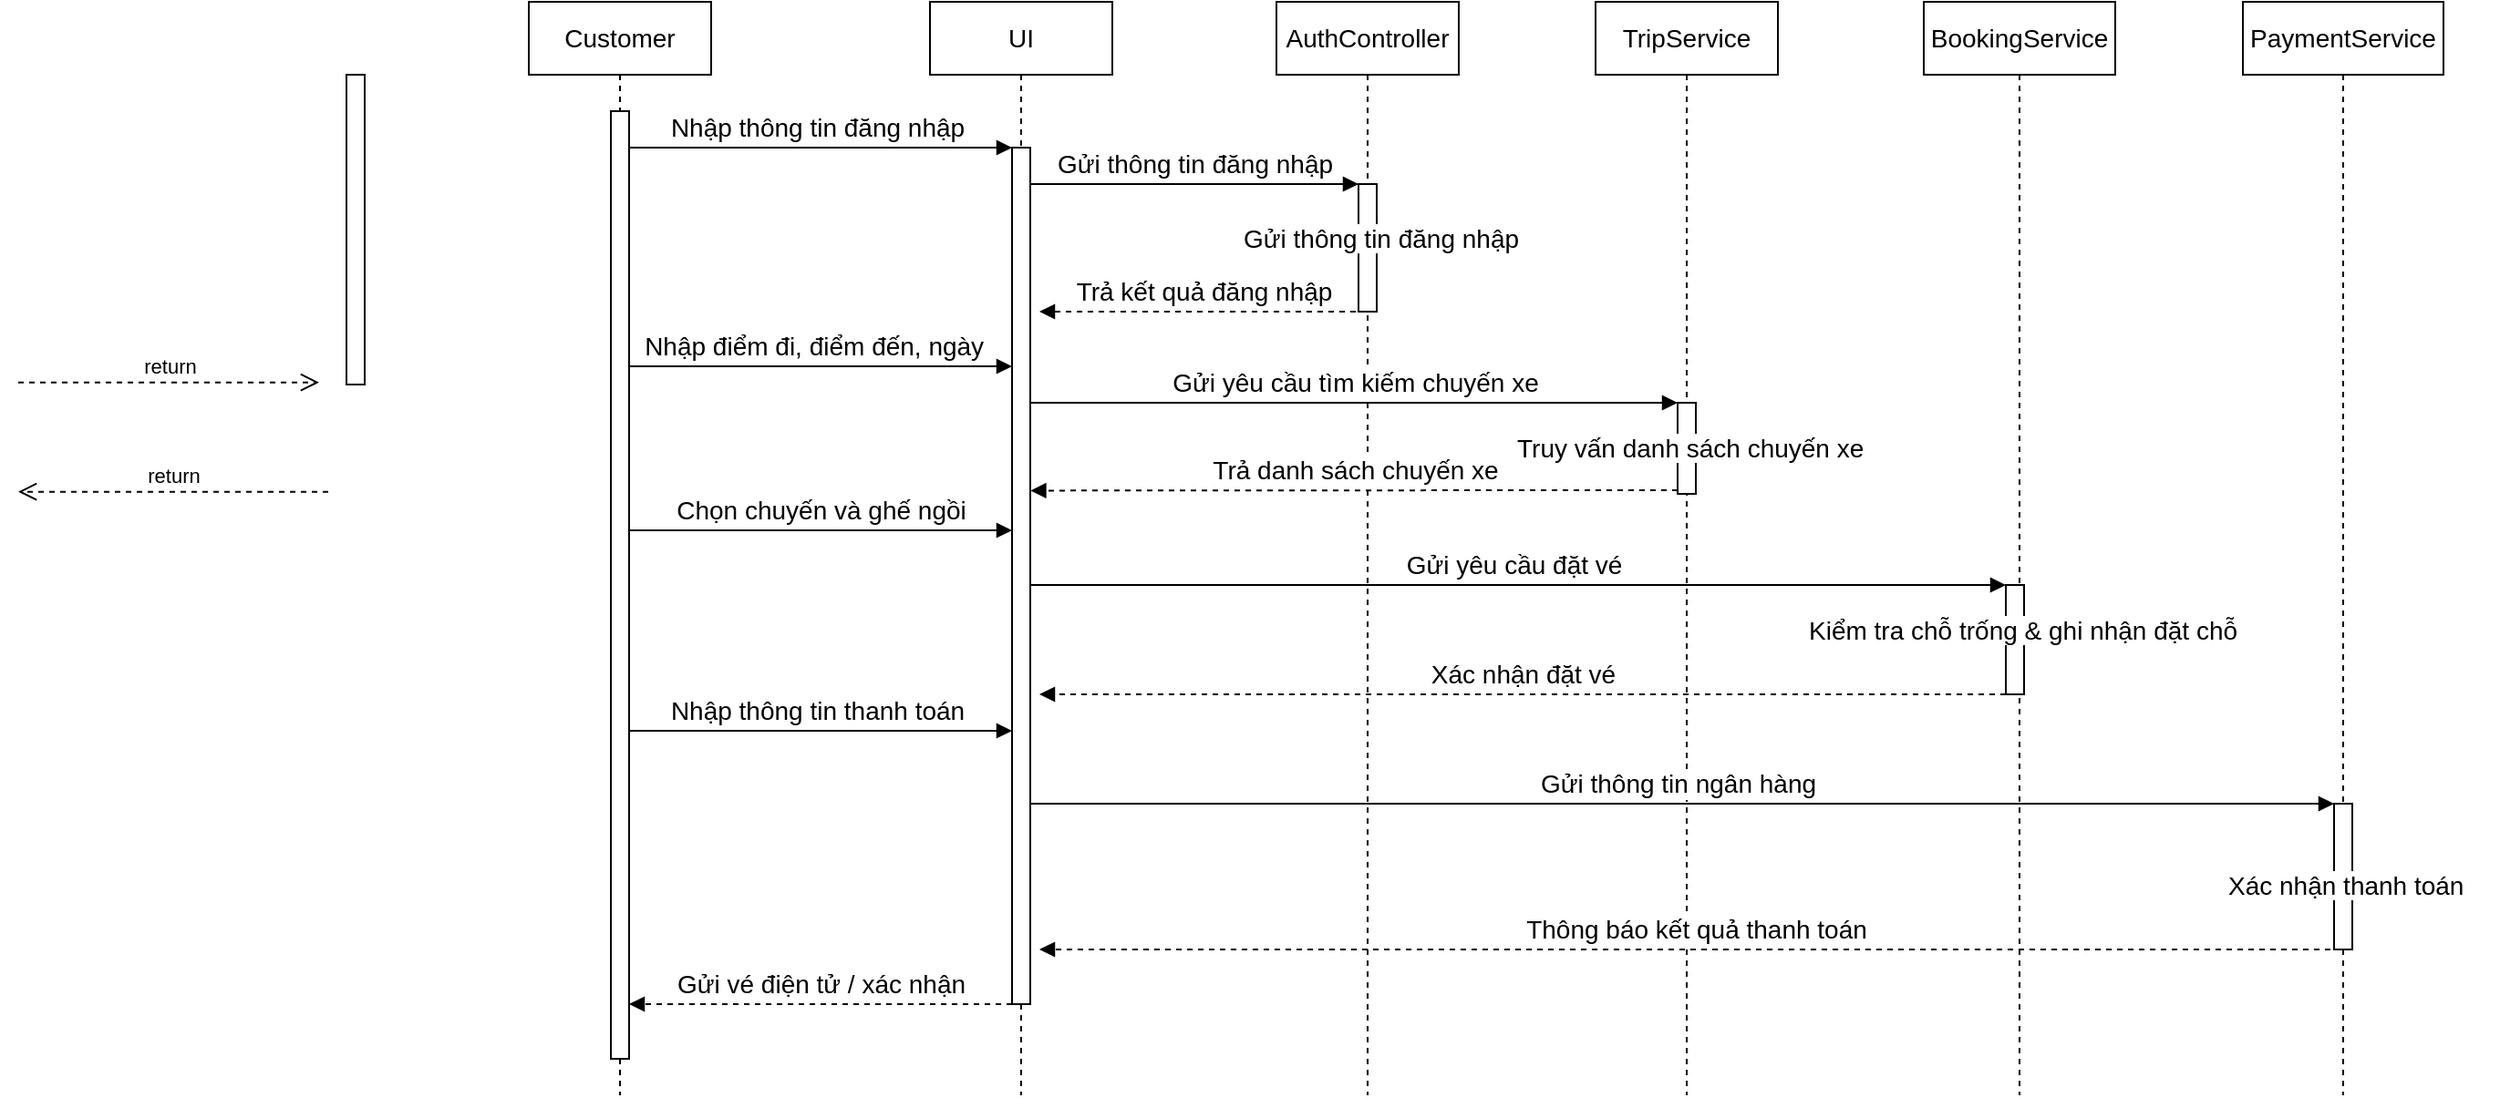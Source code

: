 <mxfile version="26.2.10">
  <diagram name="Trang-1" id="b3UQH6nHMwnap7y-dKLE">
    <mxGraphModel dx="2128" dy="661" grid="1" gridSize="10" guides="1" tooltips="1" connect="1" arrows="1" fold="1" page="1" pageScale="1" pageWidth="900" pageHeight="1600" math="0" shadow="0">
      <root>
        <mxCell id="0" />
        <mxCell id="1" parent="0" />
        <mxCell id="czJXQbk37fORs2e5UW5i-1" value="AuthController" style="shape=umlLifeline;perimeter=lifelinePerimeter;whiteSpace=wrap;html=1;container=0;dropTarget=0;collapsible=0;recursiveResize=0;outlineConnect=0;portConstraint=eastwest;newEdgeStyle={&quot;edgeStyle&quot;:&quot;elbowEdgeStyle&quot;,&quot;elbow&quot;:&quot;vertical&quot;,&quot;curved&quot;:0,&quot;rounded&quot;:0};fontSize=14;" vertex="1" parent="1">
          <mxGeometry x="620" y="280" width="100" height="600" as="geometry" />
        </mxCell>
        <mxCell id="czJXQbk37fORs2e5UW5i-6" value="Nhập thông tin đăng nhập" style="html=1;verticalAlign=bottom;endArrow=block;edgeStyle=elbowEdgeStyle;elbow=vertical;curved=0;rounded=0;fontSize=14;" edge="1" parent="1" source="czJXQbk37fORs2e5UW5i-14" target="czJXQbk37fORs2e5UW5i-34">
          <mxGeometry relative="1" as="geometry">
            <mxPoint x="290" y="360" as="sourcePoint" />
            <Array as="points">
              <mxPoint x="375" y="360" />
            </Array>
            <mxPoint x="470" y="360" as="targetPoint" />
          </mxGeometry>
        </mxCell>
        <mxCell id="czJXQbk37fORs2e5UW5i-7" value="return" style="html=1;verticalAlign=bottom;endArrow=open;dashed=1;endSize=8;edgeStyle=elbowEdgeStyle;elbow=vertical;curved=0;rounded=0;" edge="1" parent="1">
          <mxGeometry relative="1" as="geometry">
            <mxPoint x="-70" y="548.82" as="targetPoint" />
            <Array as="points">
              <mxPoint x="25" y="548.82" />
            </Array>
            <mxPoint x="100" y="548.82" as="sourcePoint" />
          </mxGeometry>
        </mxCell>
        <mxCell id="czJXQbk37fORs2e5UW5i-8" value="Trả kết quả đăng nhập" style="html=1;verticalAlign=bottom;endArrow=block;edgeStyle=elbowEdgeStyle;elbow=horizontal;curved=0;rounded=0;fontSize=14;dashed=1;" edge="1" parent="1" source="czJXQbk37fORs2e5UW5i-1">
          <mxGeometry relative="1" as="geometry">
            <mxPoint x="655" y="450" as="sourcePoint" />
            <Array as="points">
              <mxPoint x="580" y="450" />
            </Array>
            <mxPoint x="490" y="450" as="targetPoint" />
          </mxGeometry>
        </mxCell>
        <mxCell id="czJXQbk37fORs2e5UW5i-9" value="return" style="html=1;verticalAlign=bottom;endArrow=open;dashed=1;endSize=8;edgeStyle=elbowEdgeStyle;elbow=vertical;curved=0;rounded=0;" edge="1" parent="1">
          <mxGeometry relative="1" as="geometry">
            <mxPoint x="95" y="488.82" as="targetPoint" />
            <Array as="points">
              <mxPoint x="10" y="488.82" />
            </Array>
            <mxPoint x="-70" y="488.82" as="sourcePoint" />
          </mxGeometry>
        </mxCell>
        <mxCell id="czJXQbk37fORs2e5UW5i-10" value="Gửi thông tin đăng nhập" style="html=1;verticalAlign=bottom;endArrow=block;edgeStyle=elbowEdgeStyle;elbow=vertical;curved=0;rounded=0;fontSize=14;" edge="1" parent="1" source="czJXQbk37fORs2e5UW5i-34" target="czJXQbk37fORs2e5UW5i-36">
          <mxGeometry relative="1" as="geometry">
            <mxPoint x="490" y="380" as="sourcePoint" />
            <Array as="points">
              <mxPoint x="575" y="380" />
            </Array>
            <mxPoint x="660" y="380" as="targetPoint" />
          </mxGeometry>
        </mxCell>
        <mxCell id="czJXQbk37fORs2e5UW5i-13" value="" style="html=1;points=[];perimeter=orthogonalPerimeter;outlineConnect=0;targetShapes=umlLifeline;portConstraint=eastwest;newEdgeStyle={&quot;edgeStyle&quot;:&quot;elbowEdgeStyle&quot;,&quot;elbow&quot;:&quot;vertical&quot;,&quot;curved&quot;:0,&quot;rounded&quot;:0};" vertex="1" parent="1">
          <mxGeometry x="110" y="320" width="10" height="170" as="geometry" />
        </mxCell>
        <mxCell id="czJXQbk37fORs2e5UW5i-15" value="Nhập điểm đi, điểm đến, ngày&amp;nbsp;" style="html=1;verticalAlign=bottom;endArrow=block;edgeStyle=elbowEdgeStyle;elbow=vertical;curved=0;rounded=0;fontSize=14;" edge="1" parent="1" source="czJXQbk37fORs2e5UW5i-14" target="czJXQbk37fORs2e5UW5i-34">
          <mxGeometry relative="1" as="geometry">
            <mxPoint x="290" y="480" as="sourcePoint" />
            <Array as="points">
              <mxPoint x="375" y="480" />
            </Array>
            <mxPoint x="470" y="480" as="targetPoint" />
          </mxGeometry>
        </mxCell>
        <mxCell id="czJXQbk37fORs2e5UW5i-16" value="Gửi yêu cầu tìm kiếm chuyến xe" style="html=1;verticalAlign=bottom;endArrow=block;edgeStyle=elbowEdgeStyle;elbow=vertical;curved=0;rounded=0;fontSize=14;" edge="1" parent="1" source="czJXQbk37fORs2e5UW5i-34" target="czJXQbk37fORs2e5UW5i-37">
          <mxGeometry relative="1" as="geometry">
            <mxPoint x="480" y="500" as="sourcePoint" />
            <Array as="points">
              <mxPoint x="565" y="500" />
            </Array>
            <mxPoint x="860" y="500" as="targetPoint" />
          </mxGeometry>
        </mxCell>
        <mxCell id="czJXQbk37fORs2e5UW5i-17" value="TripService" style="shape=umlLifeline;perimeter=lifelinePerimeter;whiteSpace=wrap;html=1;container=0;dropTarget=0;collapsible=0;recursiveResize=0;outlineConnect=0;portConstraint=eastwest;newEdgeStyle={&quot;edgeStyle&quot;:&quot;elbowEdgeStyle&quot;,&quot;elbow&quot;:&quot;vertical&quot;,&quot;curved&quot;:0,&quot;rounded&quot;:0};fontSize=14;" vertex="1" parent="1">
          <mxGeometry x="795" y="280" width="100" height="600" as="geometry" />
        </mxCell>
        <mxCell id="czJXQbk37fORs2e5UW5i-37" value="" style="html=1;points=[];perimeter=orthogonalPerimeter;outlineConnect=0;targetShapes=umlLifeline;portConstraint=eastwest;newEdgeStyle={&quot;edgeStyle&quot;:&quot;elbowEdgeStyle&quot;,&quot;elbow&quot;:&quot;vertical&quot;,&quot;curved&quot;:0,&quot;rounded&quot;:0};" vertex="1" parent="czJXQbk37fORs2e5UW5i-17">
          <mxGeometry x="45" y="220" width="10" height="50" as="geometry" />
        </mxCell>
        <mxCell id="czJXQbk37fORs2e5UW5i-18" value="&lt;span style=&quot;color: rgb(0, 0, 0); font-family: Helvetica; font-style: normal; font-variant-ligatures: normal; font-variant-caps: normal; font-weight: 400; letter-spacing: normal; orphans: 2; text-align: center; text-indent: 0px; text-transform: none; widows: 2; word-spacing: 0px; -webkit-text-stroke-width: 0px; white-space: nowrap; background-color: rgb(255, 255, 255); text-decoration-thickness: initial; text-decoration-style: initial; text-decoration-color: initial; float: none; display: inline !important;&quot;&gt;Truy vấn danh sách chuyến xe&lt;/span&gt;" style="text;whiteSpace=wrap;html=1;fontSize=14;" vertex="1" parent="1">
          <mxGeometry x="750" y="510" width="150" height="40" as="geometry" />
        </mxCell>
        <mxCell id="czJXQbk37fORs2e5UW5i-19" value="Trả danh sách chuyến xe" style="html=1;verticalAlign=bottom;endArrow=block;edgeStyle=elbowEdgeStyle;elbow=horizontal;curved=0;rounded=0;fontSize=14;dashed=1;entryX=0.552;entryY=0.447;entryDx=0;entryDy=0;entryPerimeter=0;" edge="1" parent="1" target="czJXQbk37fORs2e5UW5i-4">
          <mxGeometry relative="1" as="geometry">
            <mxPoint x="840" y="548" as="sourcePoint" />
            <Array as="points">
              <mxPoint x="800" y="550" />
            </Array>
            <mxPoint x="540" y="550" as="targetPoint" />
          </mxGeometry>
        </mxCell>
        <mxCell id="czJXQbk37fORs2e5UW5i-20" value="Chọn chuyến và ghế ngồi" style="html=1;verticalAlign=bottom;endArrow=block;edgeStyle=elbowEdgeStyle;elbow=vertical;curved=0;rounded=0;fontSize=14;" edge="1" parent="1" source="czJXQbk37fORs2e5UW5i-33" target="czJXQbk37fORs2e5UW5i-34">
          <mxGeometry relative="1" as="geometry">
            <mxPoint x="290" y="570" as="sourcePoint" />
            <Array as="points">
              <mxPoint x="365" y="570" />
            </Array>
            <mxPoint x="460" y="570" as="targetPoint" />
          </mxGeometry>
        </mxCell>
        <mxCell id="czJXQbk37fORs2e5UW5i-21" value="Gửi yêu cầu đặt vé" style="html=1;verticalAlign=bottom;endArrow=block;edgeStyle=elbowEdgeStyle;elbow=vertical;curved=0;rounded=0;fontSize=14;" edge="1" parent="1" target="czJXQbk37fORs2e5UW5i-38">
          <mxGeometry relative="1" as="geometry">
            <mxPoint x="480" y="600" as="sourcePoint" />
            <Array as="points">
              <mxPoint x="565" y="600" />
            </Array>
            <mxPoint x="650" y="600" as="targetPoint" />
          </mxGeometry>
        </mxCell>
        <mxCell id="czJXQbk37fORs2e5UW5i-22" value="BookingService" style="shape=umlLifeline;perimeter=lifelinePerimeter;whiteSpace=wrap;html=1;container=0;dropTarget=0;collapsible=0;recursiveResize=0;outlineConnect=0;portConstraint=eastwest;newEdgeStyle={&quot;edgeStyle&quot;:&quot;elbowEdgeStyle&quot;,&quot;elbow&quot;:&quot;vertical&quot;,&quot;curved&quot;:0,&quot;rounded&quot;:0};fontSize=14;" vertex="1" parent="1">
          <mxGeometry x="975" y="280" width="105" height="600" as="geometry" />
        </mxCell>
        <mxCell id="czJXQbk37fORs2e5UW5i-38" value="" style="html=1;points=[];perimeter=orthogonalPerimeter;outlineConnect=0;targetShapes=umlLifeline;portConstraint=eastwest;newEdgeStyle={&quot;edgeStyle&quot;:&quot;elbowEdgeStyle&quot;,&quot;elbow&quot;:&quot;vertical&quot;,&quot;curved&quot;:0,&quot;rounded&quot;:0};" vertex="1" parent="czJXQbk37fORs2e5UW5i-22">
          <mxGeometry x="45" y="320" width="10" height="60" as="geometry" />
        </mxCell>
        <mxCell id="czJXQbk37fORs2e5UW5i-23" value="&lt;span style=&quot;color: rgb(0, 0, 0); font-family: Helvetica; font-style: normal; font-variant-ligatures: normal; font-variant-caps: normal; font-weight: 400; letter-spacing: normal; orphans: 2; text-align: center; text-indent: 0px; text-transform: none; widows: 2; word-spacing: 0px; -webkit-text-stroke-width: 0px; white-space: nowrap; background-color: rgb(255, 255, 255); text-decoration-thickness: initial; text-decoration-style: initial; text-decoration-color: initial; float: none; display: inline !important;&quot;&gt;Kiểm tra chỗ trống &amp;amp; ghi nhận đặt chỗ&lt;/span&gt;" style="text;whiteSpace=wrap;html=1;fontSize=14;" vertex="1" parent="1">
          <mxGeometry x="910" y="610" width="150" height="40" as="geometry" />
        </mxCell>
        <mxCell id="czJXQbk37fORs2e5UW5i-24" value="Xác nhận đặt vé" style="html=1;verticalAlign=bottom;endArrow=block;edgeStyle=elbowEdgeStyle;elbow=horizontal;curved=0;rounded=0;fontSize=14;dashed=1;" edge="1" parent="1">
          <mxGeometry relative="1" as="geometry">
            <mxPoint x="1020" y="660" as="sourcePoint" />
            <Array as="points">
              <mxPoint x="970" y="660" />
            </Array>
            <mxPoint x="490" y="660" as="targetPoint" />
          </mxGeometry>
        </mxCell>
        <mxCell id="czJXQbk37fORs2e5UW5i-25" value="Nhập thông tin thanh toán" style="html=1;verticalAlign=bottom;endArrow=block;edgeStyle=elbowEdgeStyle;elbow=vertical;curved=0;rounded=0;fontSize=14;" edge="1" parent="1" target="czJXQbk37fORs2e5UW5i-34">
          <mxGeometry relative="1" as="geometry">
            <mxPoint x="260" y="680" as="sourcePoint" />
            <Array as="points">
              <mxPoint x="365" y="680" />
            </Array>
            <mxPoint x="450" y="680" as="targetPoint" />
          </mxGeometry>
        </mxCell>
        <mxCell id="czJXQbk37fORs2e5UW5i-27" value="Gửi thông tin ngân hàng" style="html=1;verticalAlign=bottom;endArrow=block;edgeStyle=elbowEdgeStyle;elbow=vertical;curved=0;rounded=0;fontSize=14;" edge="1" parent="1" target="czJXQbk37fORs2e5UW5i-39">
          <mxGeometry relative="1" as="geometry">
            <mxPoint x="480" y="720" as="sourcePoint" />
            <Array as="points">
              <mxPoint x="565" y="720" />
            </Array>
            <mxPoint x="1210" y="720" as="targetPoint" />
          </mxGeometry>
        </mxCell>
        <mxCell id="czJXQbk37fORs2e5UW5i-30" value="PaymentService" style="shape=umlLifeline;perimeter=lifelinePerimeter;whiteSpace=wrap;html=1;container=0;dropTarget=0;collapsible=0;recursiveResize=0;outlineConnect=0;portConstraint=eastwest;newEdgeStyle={&quot;edgeStyle&quot;:&quot;elbowEdgeStyle&quot;,&quot;elbow&quot;:&quot;vertical&quot;,&quot;curved&quot;:0,&quot;rounded&quot;:0};fontSize=14;" vertex="1" parent="1">
          <mxGeometry x="1150" y="280" width="110" height="600" as="geometry" />
        </mxCell>
        <mxCell id="czJXQbk37fORs2e5UW5i-39" value="" style="html=1;points=[];perimeter=orthogonalPerimeter;outlineConnect=0;targetShapes=umlLifeline;portConstraint=eastwest;newEdgeStyle={&quot;edgeStyle&quot;:&quot;elbowEdgeStyle&quot;,&quot;elbow&quot;:&quot;vertical&quot;,&quot;curved&quot;:0,&quot;rounded&quot;:0};" vertex="1" parent="czJXQbk37fORs2e5UW5i-30">
          <mxGeometry x="50" y="440" width="10" height="80" as="geometry" />
        </mxCell>
        <mxCell id="czJXQbk37fORs2e5UW5i-31" value="Thông báo kết quả thanh toán" style="html=1;verticalAlign=bottom;endArrow=block;edgeStyle=elbowEdgeStyle;elbow=horizontal;curved=0;rounded=0;fontSize=14;dashed=1;" edge="1" parent="1">
          <mxGeometry relative="1" as="geometry">
            <mxPoint x="1210" y="800" as="sourcePoint" />
            <Array as="points">
              <mxPoint x="1191" y="800" />
            </Array>
            <mxPoint x="490" y="800" as="targetPoint" />
          </mxGeometry>
        </mxCell>
        <mxCell id="czJXQbk37fORs2e5UW5i-32" value="Gửi vé điện tử / xác nhận" style="html=1;verticalAlign=bottom;endArrow=block;edgeStyle=elbowEdgeStyle;elbow=horizontal;curved=0;rounded=0;fontSize=14;dashed=1;" edge="1" parent="1" source="czJXQbk37fORs2e5UW5i-34" target="czJXQbk37fORs2e5UW5i-33">
          <mxGeometry relative="1" as="geometry">
            <mxPoint x="455" y="830" as="sourcePoint" />
            <Array as="points">
              <mxPoint x="380" y="830" />
            </Array>
            <mxPoint x="290" y="830" as="targetPoint" />
          </mxGeometry>
        </mxCell>
        <mxCell id="czJXQbk37fORs2e5UW5i-14" value="Customer" style="shape=umlLifeline;perimeter=lifelinePerimeter;whiteSpace=wrap;html=1;container=0;dropTarget=0;collapsible=0;recursiveResize=0;outlineConnect=0;portConstraint=eastwest;newEdgeStyle={&quot;edgeStyle&quot;:&quot;elbowEdgeStyle&quot;,&quot;elbow&quot;:&quot;vertical&quot;,&quot;curved&quot;:0,&quot;rounded&quot;:0};fontSize=14;" vertex="1" parent="1">
          <mxGeometry x="210" y="280" width="100" height="600" as="geometry" />
        </mxCell>
        <mxCell id="czJXQbk37fORs2e5UW5i-33" value="" style="html=1;points=[];perimeter=orthogonalPerimeter;outlineConnect=0;targetShapes=umlLifeline;portConstraint=eastwest;newEdgeStyle={&quot;edgeStyle&quot;:&quot;elbowEdgeStyle&quot;,&quot;elbow&quot;:&quot;vertical&quot;,&quot;curved&quot;:0,&quot;rounded&quot;:0};" vertex="1" parent="czJXQbk37fORs2e5UW5i-14">
          <mxGeometry x="45" y="60" width="10" height="520" as="geometry" />
        </mxCell>
        <mxCell id="czJXQbk37fORs2e5UW5i-36" value="" style="html=1;points=[];perimeter=orthogonalPerimeter;outlineConnect=0;targetShapes=umlLifeline;portConstraint=eastwest;newEdgeStyle={&quot;edgeStyle&quot;:&quot;elbowEdgeStyle&quot;,&quot;elbow&quot;:&quot;vertical&quot;,&quot;curved&quot;:0,&quot;rounded&quot;:0};" vertex="1" parent="1">
          <mxGeometry x="665" y="380" width="10" height="70" as="geometry" />
        </mxCell>
        <mxCell id="czJXQbk37fORs2e5UW5i-11" value="&lt;span style=&quot;color: rgb(0, 0, 0); font-family: Helvetica; font-style: normal; font-variant-ligatures: normal; font-variant-caps: normal; font-weight: 400; letter-spacing: normal; orphans: 2; text-align: center; text-indent: 0px; text-transform: none; widows: 2; word-spacing: 0px; -webkit-text-stroke-width: 0px; white-space: nowrap; background-color: rgb(255, 255, 255); text-decoration-thickness: initial; text-decoration-style: initial; text-decoration-color: initial; float: none; display: inline !important;&quot;&gt;Gửi thông tin đăng nhập&lt;/span&gt;" style="text;whiteSpace=wrap;html=1;fontSize=14;" vertex="1" parent="1">
          <mxGeometry x="600" y="395" width="150" height="40" as="geometry" />
        </mxCell>
        <mxCell id="czJXQbk37fORs2e5UW5i-4" value="UI" style="shape=umlLifeline;perimeter=lifelinePerimeter;whiteSpace=wrap;html=1;container=0;dropTarget=0;collapsible=0;recursiveResize=0;outlineConnect=0;portConstraint=eastwest;newEdgeStyle={&quot;edgeStyle&quot;:&quot;elbowEdgeStyle&quot;,&quot;elbow&quot;:&quot;vertical&quot;,&quot;curved&quot;:0,&quot;rounded&quot;:0};fontSize=14;" vertex="1" parent="1">
          <mxGeometry x="430" y="280" width="100" height="600" as="geometry" />
        </mxCell>
        <mxCell id="czJXQbk37fORs2e5UW5i-34" value="" style="html=1;points=[];perimeter=orthogonalPerimeter;outlineConnect=0;targetShapes=umlLifeline;portConstraint=eastwest;newEdgeStyle={&quot;edgeStyle&quot;:&quot;elbowEdgeStyle&quot;,&quot;elbow&quot;:&quot;vertical&quot;,&quot;curved&quot;:0,&quot;rounded&quot;:0};" vertex="1" parent="czJXQbk37fORs2e5UW5i-4">
          <mxGeometry x="45" y="80" width="10" height="470" as="geometry" />
        </mxCell>
        <mxCell id="czJXQbk37fORs2e5UW5i-28" value="&lt;span style=&quot;color: rgb(0, 0, 0); font-family: Helvetica; font-style: normal; font-variant-ligatures: normal; font-variant-caps: normal; font-weight: 400; letter-spacing: normal; orphans: 2; text-align: center; text-indent: 0px; text-transform: none; widows: 2; word-spacing: 0px; -webkit-text-stroke-width: 0px; white-space: nowrap; background-color: rgb(255, 255, 255); text-decoration-thickness: initial; text-decoration-style: initial; text-decoration-color: initial; float: none; display: inline !important;&quot;&gt;Xác nhận thanh toán&lt;/span&gt;" style="text;whiteSpace=wrap;html=1;fontSize=14;" vertex="1" parent="1">
          <mxGeometry x="1140" y="750" width="150" height="40" as="geometry" />
        </mxCell>
      </root>
    </mxGraphModel>
  </diagram>
</mxfile>
